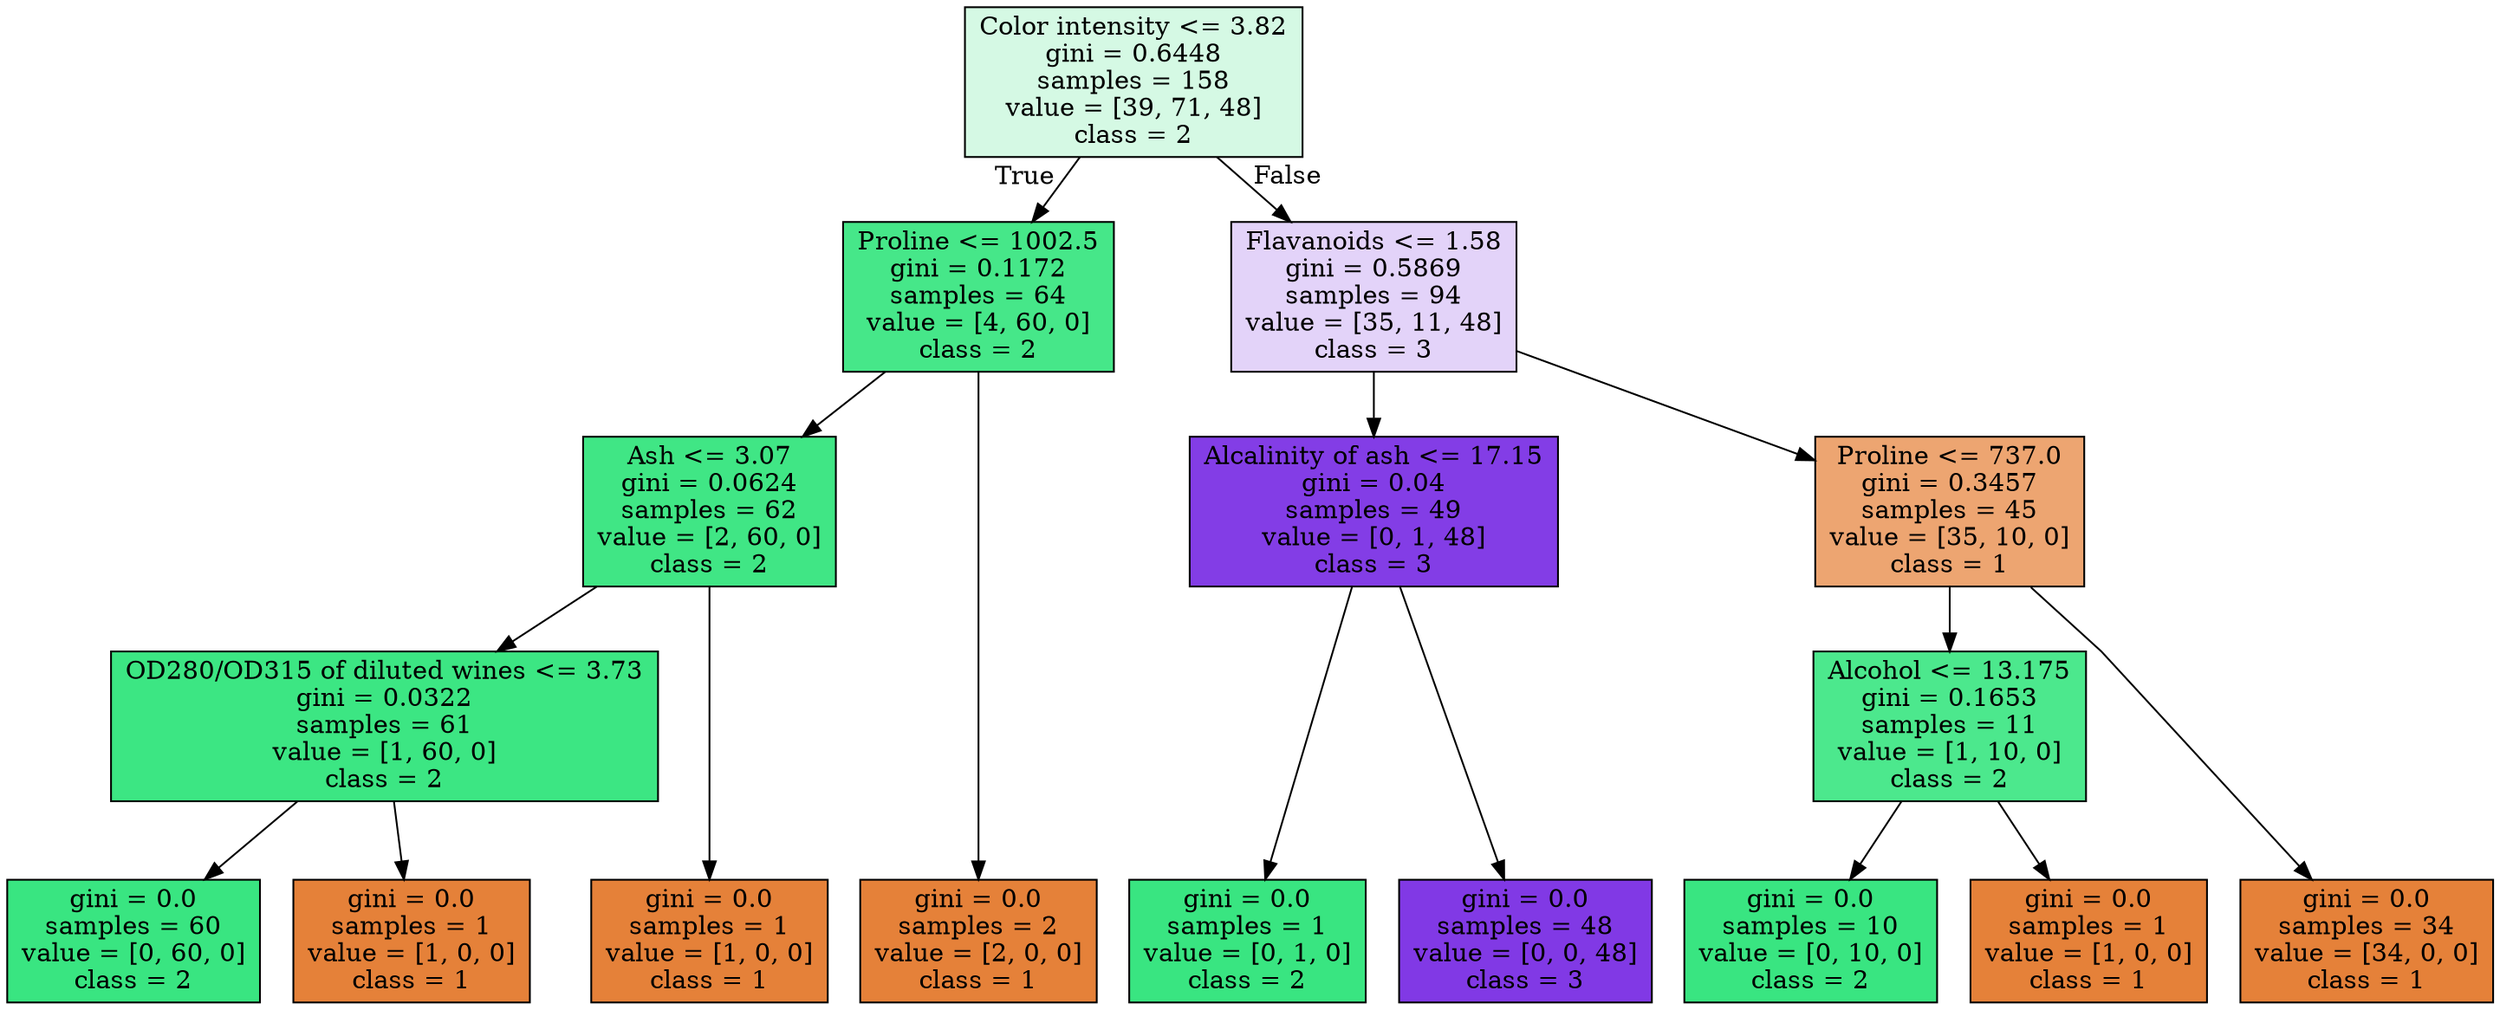 digraph Tree {
node [shape=box, style="filled", color="black"] ;
graph [ranksep=equally, splines=polyline] ;
0 [label="Color intensity <= 3.82\ngini = 0.6448\nsamples = 158\nvalue = [39, 71, 48]\nclass = 2", fillcolor="#39e58135"] ;
1 [label="Proline <= 1002.5\ngini = 0.1172\nsamples = 64\nvalue = [4, 60, 0]\nclass = 2", fillcolor="#39e581ee"] ;
0 -> 1 [labeldistance=2.5, labelangle=45, headlabel="True"] ;
2 [label="Ash <= 3.07\ngini = 0.0624\nsamples = 62\nvalue = [2, 60, 0]\nclass = 2", fillcolor="#39e581f6"] ;
1 -> 2 ;
3 [label="OD280/OD315 of diluted wines <= 3.73\ngini = 0.0322\nsamples = 61\nvalue = [1, 60, 0]\nclass = 2", fillcolor="#39e581fb"] ;
2 -> 3 ;
4 [label="gini = 0.0\nsamples = 60\nvalue = [0, 60, 0]\nclass = 2", fillcolor="#39e581ff"] ;
3 -> 4 ;
5 [label="gini = 0.0\nsamples = 1\nvalue = [1, 0, 0]\nclass = 1", fillcolor="#e58139ff"] ;
3 -> 5 ;
6 [label="gini = 0.0\nsamples = 1\nvalue = [1, 0, 0]\nclass = 1", fillcolor="#e58139ff"] ;
2 -> 6 ;
7 [label="gini = 0.0\nsamples = 2\nvalue = [2, 0, 0]\nclass = 1", fillcolor="#e58139ff"] ;
1 -> 7 ;
8 [label="Flavanoids <= 1.58\ngini = 0.5869\nsamples = 94\nvalue = [35, 11, 48]\nclass = 3", fillcolor="#8139e538"] ;
0 -> 8 [labeldistance=2.5, labelangle=-45, headlabel="False"] ;
9 [label="Alcalinity of ash <= 17.15\ngini = 0.04\nsamples = 49\nvalue = [0, 1, 48]\nclass = 3", fillcolor="#8139e5fa"] ;
8 -> 9 ;
10 [label="gini = 0.0\nsamples = 1\nvalue = [0, 1, 0]\nclass = 2", fillcolor="#39e581ff"] ;
9 -> 10 ;
11 [label="gini = 0.0\nsamples = 48\nvalue = [0, 0, 48]\nclass = 3", fillcolor="#8139e5ff"] ;
9 -> 11 ;
12 [label="Proline <= 737.0\ngini = 0.3457\nsamples = 45\nvalue = [35, 10, 0]\nclass = 1", fillcolor="#e58139b6"] ;
8 -> 12 ;
13 [label="Alcohol <= 13.175\ngini = 0.1653\nsamples = 11\nvalue = [1, 10, 0]\nclass = 2", fillcolor="#39e581e6"] ;
12 -> 13 ;
14 [label="gini = 0.0\nsamples = 10\nvalue = [0, 10, 0]\nclass = 2", fillcolor="#39e581ff"] ;
13 -> 14 ;
15 [label="gini = 0.0\nsamples = 1\nvalue = [1, 0, 0]\nclass = 1", fillcolor="#e58139ff"] ;
13 -> 15 ;
16 [label="gini = 0.0\nsamples = 34\nvalue = [34, 0, 0]\nclass = 1", fillcolor="#e58139ff"] ;
12 -> 16 ;
{rank=same ; 0} ;
{rank=same ; 1; 8} ;
{rank=same ; 2; 9; 12} ;
{rank=same ; 3; 13} ;
{rank=same ; 4; 5; 6; 7; 10; 11; 14; 15; 16} ;
}